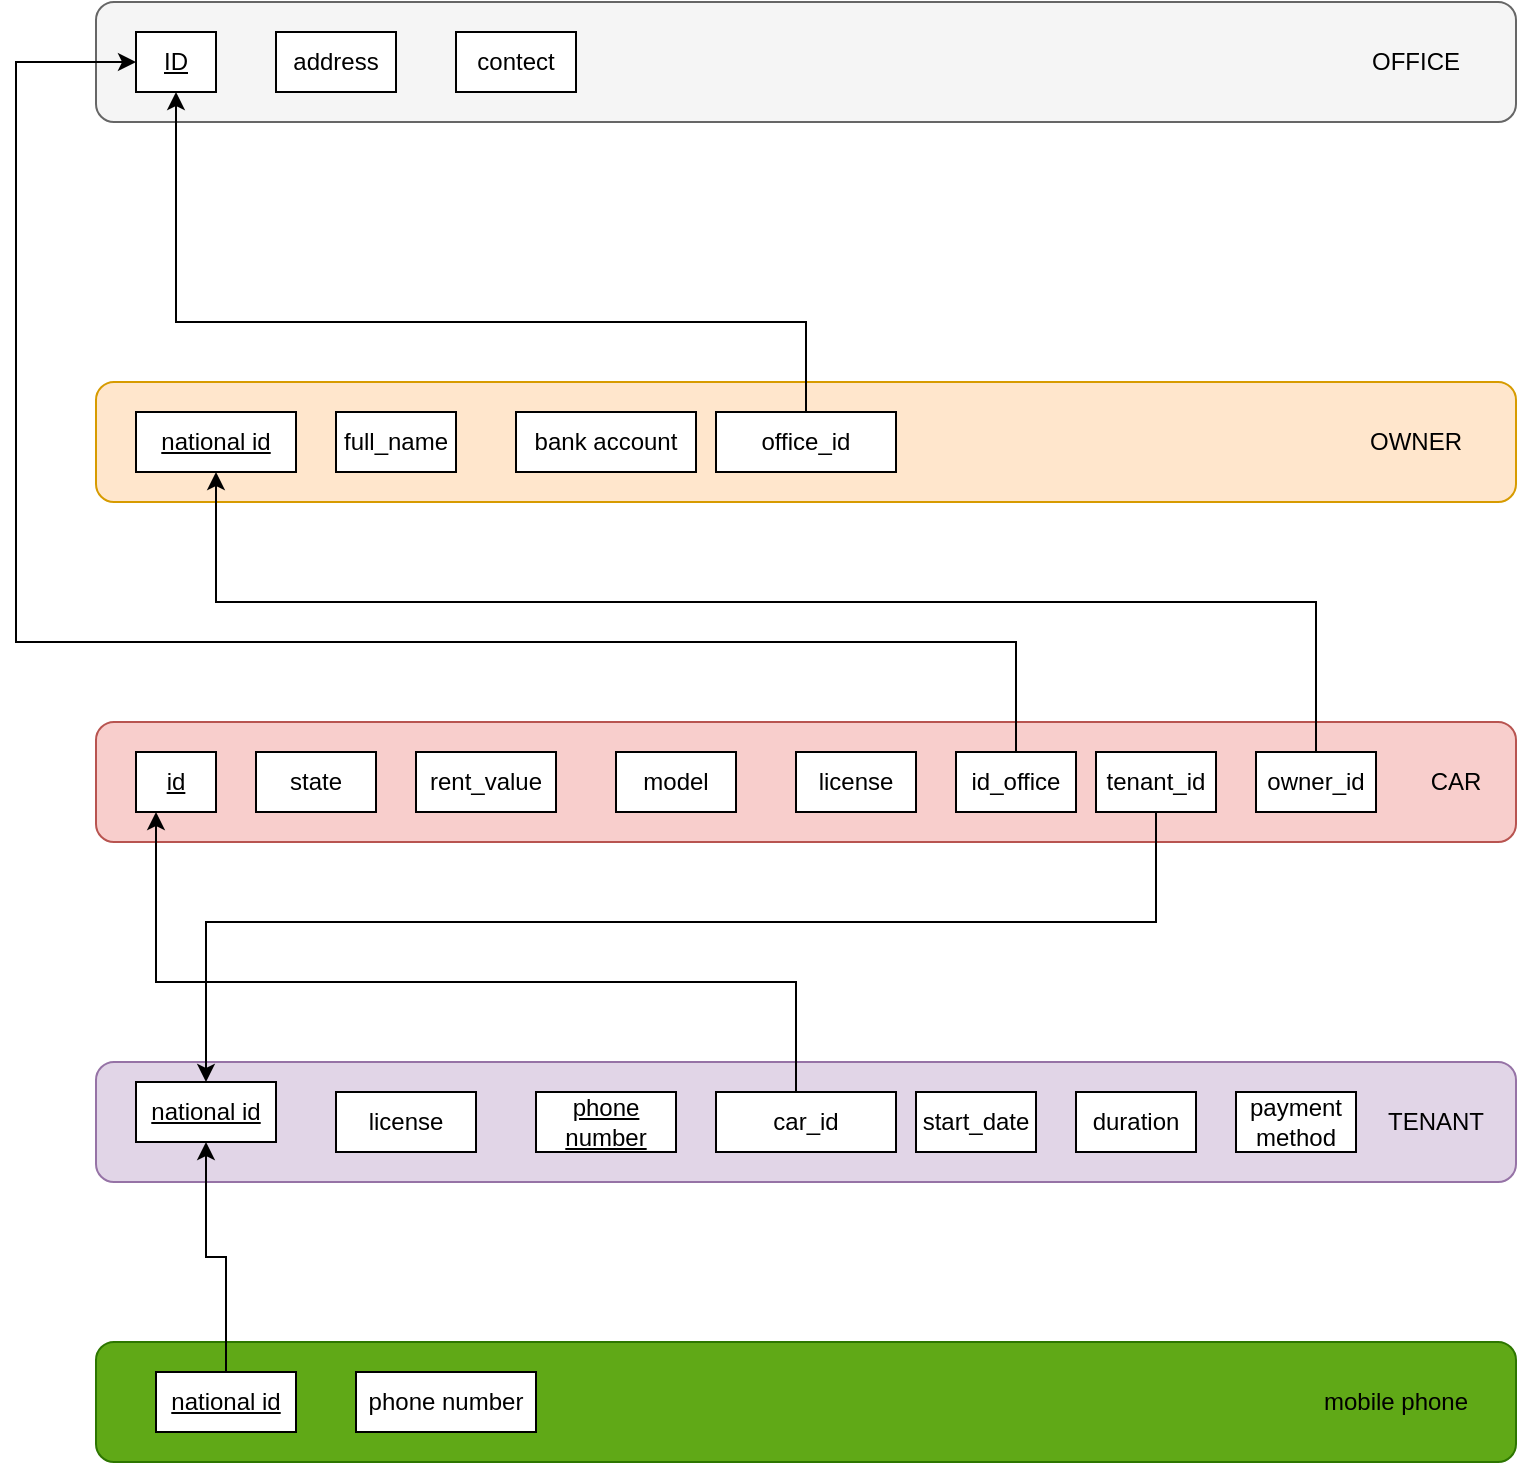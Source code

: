 <mxfile version="20.2.3" type="device"><diagram id="t8NibVq7DIWxG5g-w5KO" name="Page-1"><mxGraphModel dx="1038" dy="641" grid="1" gridSize="10" guides="1" tooltips="1" connect="1" arrows="1" fold="1" page="1" pageScale="1" pageWidth="850" pageHeight="1100" math="0" shadow="0"><root><mxCell id="0"/><mxCell id="1" parent="0"/><mxCell id="3aBpkamggltUak8c1sOl-1" value="" style="rounded=1;whiteSpace=wrap;html=1;fillColor=#f5f5f5;fontColor=#333333;strokeColor=#666666;" vertex="1" parent="1"><mxGeometry x="90" y="50" width="710" height="60" as="geometry"/></mxCell><mxCell id="3aBpkamggltUak8c1sOl-3" value="" style="rounded=1;whiteSpace=wrap;html=1;fillColor=#f8cecc;strokeColor=#b85450;" vertex="1" parent="1"><mxGeometry x="90" y="410" width="710" height="60" as="geometry"/></mxCell><mxCell id="3aBpkamggltUak8c1sOl-4" value="CAR" style="text;html=1;strokeColor=none;fillColor=none;align=center;verticalAlign=middle;whiteSpace=wrap;rounded=0;" vertex="1" parent="1"><mxGeometry x="740" y="425" width="60" height="30" as="geometry"/></mxCell><mxCell id="3aBpkamggltUak8c1sOl-5" value="" style="rounded=1;whiteSpace=wrap;html=1;fillColor=#ffe6cc;strokeColor=#d79b00;" vertex="1" parent="1"><mxGeometry x="90" y="240" width="710" height="60" as="geometry"/></mxCell><mxCell id="3aBpkamggltUak8c1sOl-6" value="OWNER" style="text;html=1;strokeColor=none;fillColor=none;align=center;verticalAlign=middle;whiteSpace=wrap;rounded=0;" vertex="1" parent="1"><mxGeometry x="720" y="255" width="60" height="30" as="geometry"/></mxCell><mxCell id="3aBpkamggltUak8c1sOl-7" value="OFFICE" style="text;html=1;strokeColor=none;fillColor=none;align=center;verticalAlign=middle;whiteSpace=wrap;rounded=0;" vertex="1" parent="1"><mxGeometry x="720" y="65" width="60" height="30" as="geometry"/></mxCell><mxCell id="3aBpkamggltUak8c1sOl-8" value="" style="rounded=1;whiteSpace=wrap;html=1;fillColor=#e1d5e7;strokeColor=#9673a6;" vertex="1" parent="1"><mxGeometry x="90" y="580" width="710" height="60" as="geometry"/></mxCell><mxCell id="3aBpkamggltUak8c1sOl-10" value="TENANT" style="text;html=1;strokeColor=none;fillColor=none;align=center;verticalAlign=middle;whiteSpace=wrap;rounded=0;" vertex="1" parent="1"><mxGeometry x="730" y="595" width="60" height="30" as="geometry"/></mxCell><mxCell id="3aBpkamggltUak8c1sOl-11" value="&lt;u&gt;ID&lt;/u&gt;" style="rounded=0;whiteSpace=wrap;html=1;" vertex="1" parent="1"><mxGeometry x="110" y="65" width="40" height="30" as="geometry"/></mxCell><mxCell id="3aBpkamggltUak8c1sOl-12" value="address" style="rounded=0;whiteSpace=wrap;html=1;" vertex="1" parent="1"><mxGeometry x="180" y="65" width="60" height="30" as="geometry"/></mxCell><mxCell id="3aBpkamggltUak8c1sOl-13" value="contect" style="rounded=0;whiteSpace=wrap;html=1;" vertex="1" parent="1"><mxGeometry x="270" y="65" width="60" height="30" as="geometry"/></mxCell><mxCell id="3aBpkamggltUak8c1sOl-14" value="&lt;u&gt;national id&lt;/u&gt;" style="rounded=0;whiteSpace=wrap;html=1;" vertex="1" parent="1"><mxGeometry x="110" y="255" width="80" height="30" as="geometry"/></mxCell><mxCell id="3aBpkamggltUak8c1sOl-15" value="full_name" style="rounded=0;whiteSpace=wrap;html=1;" vertex="1" parent="1"><mxGeometry x="210" y="255" width="60" height="30" as="geometry"/></mxCell><mxCell id="3aBpkamggltUak8c1sOl-16" value="bank account" style="rounded=0;whiteSpace=wrap;html=1;" vertex="1" parent="1"><mxGeometry x="300" y="255" width="90" height="30" as="geometry"/></mxCell><mxCell id="3aBpkamggltUak8c1sOl-17" value="&lt;u&gt;id&lt;/u&gt;" style="rounded=0;whiteSpace=wrap;html=1;" vertex="1" parent="1"><mxGeometry x="110" y="425" width="40" height="30" as="geometry"/></mxCell><mxCell id="3aBpkamggltUak8c1sOl-18" value="model" style="rounded=0;whiteSpace=wrap;html=1;" vertex="1" parent="1"><mxGeometry x="350" y="425" width="60" height="30" as="geometry"/></mxCell><mxCell id="3aBpkamggltUak8c1sOl-19" value="rent_value" style="rounded=0;whiteSpace=wrap;html=1;" vertex="1" parent="1"><mxGeometry x="250" y="425" width="70" height="30" as="geometry"/></mxCell><mxCell id="3aBpkamggltUak8c1sOl-20" value="state" style="rounded=0;whiteSpace=wrap;html=1;" vertex="1" parent="1"><mxGeometry x="170" y="425" width="60" height="30" as="geometry"/></mxCell><mxCell id="3aBpkamggltUak8c1sOl-22" value="license" style="rounded=0;whiteSpace=wrap;html=1;" vertex="1" parent="1"><mxGeometry x="440" y="425" width="60" height="30" as="geometry"/></mxCell><mxCell id="3aBpkamggltUak8c1sOl-23" value="&lt;u&gt;national id&lt;/u&gt;" style="rounded=0;whiteSpace=wrap;html=1;" vertex="1" parent="1"><mxGeometry x="110" y="590" width="70" height="30" as="geometry"/></mxCell><mxCell id="3aBpkamggltUak8c1sOl-25" value="&lt;u&gt;phone number&lt;/u&gt;" style="rounded=0;whiteSpace=wrap;html=1;" vertex="1" parent="1"><mxGeometry x="310" y="595" width="70" height="30" as="geometry"/></mxCell><mxCell id="3aBpkamggltUak8c1sOl-26" value="license" style="rounded=0;whiteSpace=wrap;html=1;" vertex="1" parent="1"><mxGeometry x="210" y="595" width="70" height="30" as="geometry"/></mxCell><mxCell id="3aBpkamggltUak8c1sOl-32" style="edgeStyle=orthogonalEdgeStyle;rounded=0;orthogonalLoop=1;jettySize=auto;html=1;entryX=0.25;entryY=1;entryDx=0;entryDy=0;" edge="1" parent="1" source="3aBpkamggltUak8c1sOl-27" target="3aBpkamggltUak8c1sOl-17"><mxGeometry relative="1" as="geometry"><mxPoint x="80" y="450" as="targetPoint"/><Array as="points"><mxPoint x="440" y="540"/><mxPoint x="120" y="540"/></Array></mxGeometry></mxCell><mxCell id="3aBpkamggltUak8c1sOl-27" value="car_id" style="rounded=0;whiteSpace=wrap;html=1;" vertex="1" parent="1"><mxGeometry x="400" y="595" width="90" height="30" as="geometry"/></mxCell><mxCell id="3aBpkamggltUak8c1sOl-33" value="duration" style="rounded=0;whiteSpace=wrap;html=1;" vertex="1" parent="1"><mxGeometry x="580" y="595" width="60" height="30" as="geometry"/></mxCell><mxCell id="3aBpkamggltUak8c1sOl-34" value="start_date" style="rounded=0;whiteSpace=wrap;html=1;" vertex="1" parent="1"><mxGeometry x="500" y="595" width="60" height="30" as="geometry"/></mxCell><mxCell id="3aBpkamggltUak8c1sOl-35" value="payment&lt;br&gt;method" style="rounded=0;whiteSpace=wrap;html=1;" vertex="1" parent="1"><mxGeometry x="660" y="595" width="60" height="30" as="geometry"/></mxCell><mxCell id="3aBpkamggltUak8c1sOl-37" style="edgeStyle=orthogonalEdgeStyle;rounded=0;orthogonalLoop=1;jettySize=auto;html=1;entryX=0;entryY=0.5;entryDx=0;entryDy=0;" edge="1" parent="1" source="3aBpkamggltUak8c1sOl-36" target="3aBpkamggltUak8c1sOl-11"><mxGeometry relative="1" as="geometry"><Array as="points"><mxPoint x="550" y="370"/><mxPoint x="50" y="370"/><mxPoint x="50" y="80"/></Array></mxGeometry></mxCell><mxCell id="3aBpkamggltUak8c1sOl-36" value="id_office" style="rounded=0;whiteSpace=wrap;html=1;" vertex="1" parent="1"><mxGeometry x="520" y="425" width="60" height="30" as="geometry"/></mxCell><mxCell id="3aBpkamggltUak8c1sOl-39" style="edgeStyle=orthogonalEdgeStyle;rounded=0;orthogonalLoop=1;jettySize=auto;html=1;entryX=0.5;entryY=1;entryDx=0;entryDy=0;" edge="1" parent="1" source="3aBpkamggltUak8c1sOl-38" target="3aBpkamggltUak8c1sOl-11"><mxGeometry relative="1" as="geometry"><Array as="points"><mxPoint x="445" y="210"/><mxPoint x="130" y="210"/></Array></mxGeometry></mxCell><mxCell id="3aBpkamggltUak8c1sOl-38" value="office_id" style="rounded=0;whiteSpace=wrap;html=1;" vertex="1" parent="1"><mxGeometry x="400" y="255" width="90" height="30" as="geometry"/></mxCell><mxCell id="3aBpkamggltUak8c1sOl-42" style="edgeStyle=orthogonalEdgeStyle;rounded=0;orthogonalLoop=1;jettySize=auto;html=1;entryX=0.5;entryY=0;entryDx=0;entryDy=0;" edge="1" parent="1" source="3aBpkamggltUak8c1sOl-41" target="3aBpkamggltUak8c1sOl-23"><mxGeometry relative="1" as="geometry"><Array as="points"><mxPoint x="620" y="510"/><mxPoint x="145" y="510"/></Array></mxGeometry></mxCell><mxCell id="3aBpkamggltUak8c1sOl-41" value="tenant_id" style="rounded=0;whiteSpace=wrap;html=1;" vertex="1" parent="1"><mxGeometry x="590" y="425" width="60" height="30" as="geometry"/></mxCell><mxCell id="3aBpkamggltUak8c1sOl-44" style="edgeStyle=orthogonalEdgeStyle;rounded=0;orthogonalLoop=1;jettySize=auto;html=1;" edge="1" parent="1" source="3aBpkamggltUak8c1sOl-43" target="3aBpkamggltUak8c1sOl-14"><mxGeometry relative="1" as="geometry"><Array as="points"><mxPoint x="700" y="350"/><mxPoint x="150" y="350"/></Array></mxGeometry></mxCell><mxCell id="3aBpkamggltUak8c1sOl-43" value="owner_id" style="rounded=0;whiteSpace=wrap;html=1;" vertex="1" parent="1"><mxGeometry x="670" y="425" width="60" height="30" as="geometry"/></mxCell><mxCell id="3aBpkamggltUak8c1sOl-45" value="" style="rounded=1;whiteSpace=wrap;html=1;fillColor=#60a917;strokeColor=#2D7600;fontColor=#ffffff;" vertex="1" parent="1"><mxGeometry x="90" y="720" width="710" height="60" as="geometry"/></mxCell><mxCell id="3aBpkamggltUak8c1sOl-46" value="mobile phone" style="text;html=1;strokeColor=none;fillColor=none;align=center;verticalAlign=middle;whiteSpace=wrap;rounded=0;" vertex="1" parent="1"><mxGeometry x="700" y="735" width="80" height="30" as="geometry"/></mxCell><mxCell id="3aBpkamggltUak8c1sOl-49" value="" style="edgeStyle=orthogonalEdgeStyle;rounded=0;orthogonalLoop=1;jettySize=auto;html=1;" edge="1" parent="1" source="3aBpkamggltUak8c1sOl-47" target="3aBpkamggltUak8c1sOl-23"><mxGeometry relative="1" as="geometry"/></mxCell><mxCell id="3aBpkamggltUak8c1sOl-47" value="&lt;u&gt;national id&lt;/u&gt;" style="rounded=0;whiteSpace=wrap;html=1;" vertex="1" parent="1"><mxGeometry x="120" y="735" width="70" height="30" as="geometry"/></mxCell><mxCell id="3aBpkamggltUak8c1sOl-48" value="phone number" style="rounded=0;whiteSpace=wrap;html=1;" vertex="1" parent="1"><mxGeometry x="220" y="735" width="90" height="30" as="geometry"/></mxCell></root></mxGraphModel></diagram></mxfile>